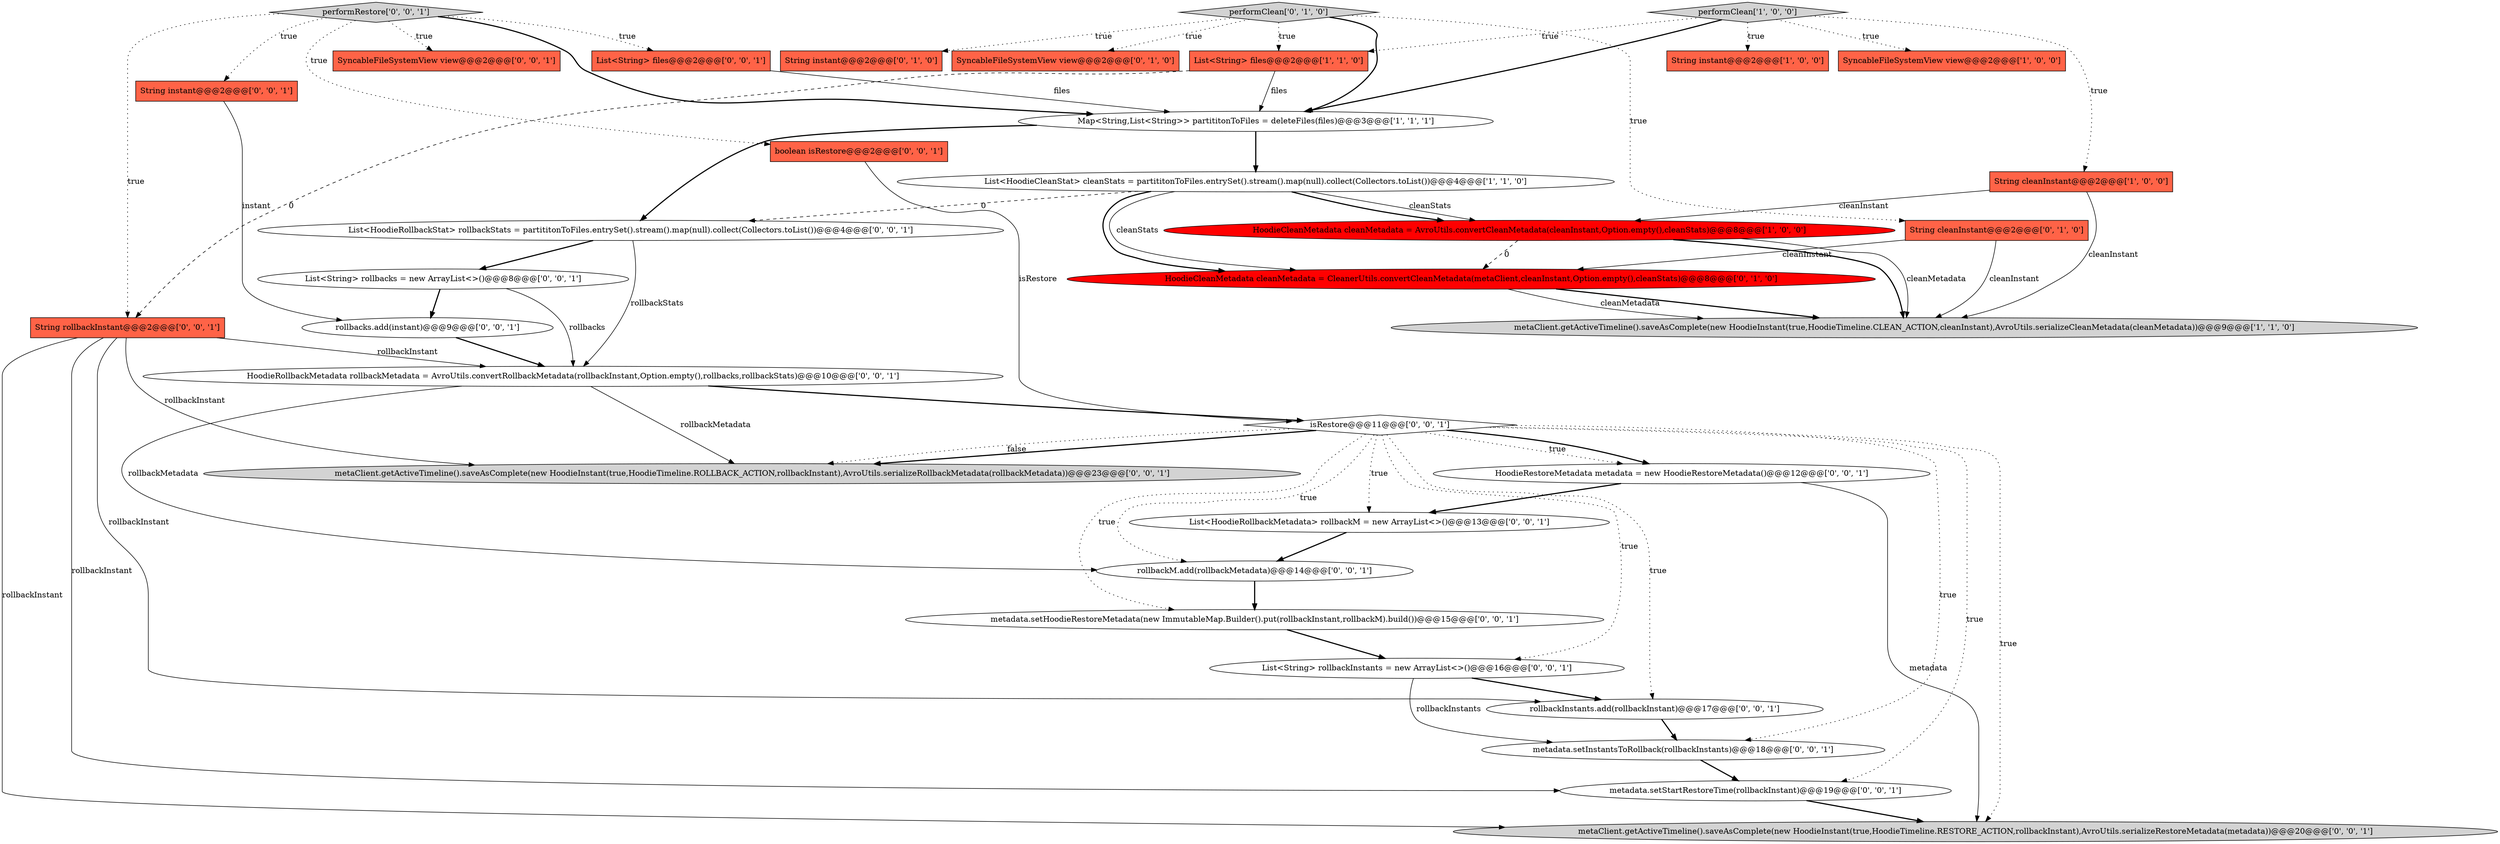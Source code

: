 digraph {
17 [style = filled, label = "HoodieRollbackMetadata rollbackMetadata = AvroUtils.convertRollbackMetadata(rollbackInstant,Option.empty(),rollbacks,rollbackStats)@@@10@@@['0', '0', '1']", fillcolor = white, shape = ellipse image = "AAA0AAABBB3BBB"];
33 [style = filled, label = "String instant@@@2@@@['0', '0', '1']", fillcolor = tomato, shape = box image = "AAA0AAABBB3BBB"];
21 [style = filled, label = "rollbacks.add(instant)@@@9@@@['0', '0', '1']", fillcolor = white, shape = ellipse image = "AAA0AAABBB3BBB"];
8 [style = filled, label = "HoodieCleanMetadata cleanMetadata = AvroUtils.convertCleanMetadata(cleanInstant,Option.empty(),cleanStats)@@@8@@@['1', '0', '0']", fillcolor = red, shape = ellipse image = "AAA1AAABBB1BBB"];
12 [style = filled, label = "String instant@@@2@@@['0', '1', '0']", fillcolor = tomato, shape = box image = "AAA0AAABBB2BBB"];
0 [style = filled, label = "performClean['1', '0', '0']", fillcolor = lightgray, shape = diamond image = "AAA0AAABBB1BBB"];
2 [style = filled, label = "String instant@@@2@@@['1', '0', '0']", fillcolor = tomato, shape = box image = "AAA0AAABBB1BBB"];
27 [style = filled, label = "List<String> rollbacks = new ArrayList<>()@@@8@@@['0', '0', '1']", fillcolor = white, shape = ellipse image = "AAA0AAABBB3BBB"];
14 [style = filled, label = "List<String> rollbackInstants = new ArrayList<>()@@@16@@@['0', '0', '1']", fillcolor = white, shape = ellipse image = "AAA0AAABBB3BBB"];
23 [style = filled, label = "metadata.setInstantsToRollback(rollbackInstants)@@@18@@@['0', '0', '1']", fillcolor = white, shape = ellipse image = "AAA0AAABBB3BBB"];
22 [style = filled, label = "isRestore@@@11@@@['0', '0', '1']", fillcolor = white, shape = diamond image = "AAA0AAABBB3BBB"];
11 [style = filled, label = "performClean['0', '1', '0']", fillcolor = lightgray, shape = diamond image = "AAA0AAABBB2BBB"];
32 [style = filled, label = "List<HoodieRollbackStat> rollbackStats = partititonToFiles.entrySet().stream().map(null).collect(Collectors.toList())@@@4@@@['0', '0', '1']", fillcolor = white, shape = ellipse image = "AAA0AAABBB3BBB"];
28 [style = filled, label = "performRestore['0', '0', '1']", fillcolor = lightgray, shape = diamond image = "AAA0AAABBB3BBB"];
6 [style = filled, label = "List<HoodieCleanStat> cleanStats = partititonToFiles.entrySet().stream().map(null).collect(Collectors.toList())@@@4@@@['1', '1', '0']", fillcolor = white, shape = ellipse image = "AAA0AAABBB1BBB"];
34 [style = filled, label = "String rollbackInstant@@@2@@@['0', '0', '1']", fillcolor = tomato, shape = box image = "AAA0AAABBB3BBB"];
31 [style = filled, label = "boolean isRestore@@@2@@@['0', '0', '1']", fillcolor = tomato, shape = box image = "AAA0AAABBB3BBB"];
30 [style = filled, label = "List<String> files@@@2@@@['0', '0', '1']", fillcolor = tomato, shape = box image = "AAA0AAABBB3BBB"];
4 [style = filled, label = "String cleanInstant@@@2@@@['1', '0', '0']", fillcolor = tomato, shape = box image = "AAA0AAABBB1BBB"];
1 [style = filled, label = "metaClient.getActiveTimeline().saveAsComplete(new HoodieInstant(true,HoodieTimeline.CLEAN_ACTION,cleanInstant),AvroUtils.serializeCleanMetadata(cleanMetadata))@@@9@@@['1', '1', '0']", fillcolor = lightgray, shape = ellipse image = "AAA0AAABBB1BBB"];
3 [style = filled, label = "Map<String,List<String>> partititonToFiles = deleteFiles(files)@@@3@@@['1', '1', '1']", fillcolor = white, shape = ellipse image = "AAA0AAABBB1BBB"];
16 [style = filled, label = "metadata.setStartRestoreTime(rollbackInstant)@@@19@@@['0', '0', '1']", fillcolor = white, shape = ellipse image = "AAA0AAABBB3BBB"];
19 [style = filled, label = "metadata.setHoodieRestoreMetadata(new ImmutableMap.Builder().put(rollbackInstant,rollbackM).build())@@@15@@@['0', '0', '1']", fillcolor = white, shape = ellipse image = "AAA0AAABBB3BBB"];
7 [style = filled, label = "List<String> files@@@2@@@['1', '1', '0']", fillcolor = tomato, shape = box image = "AAA0AAABBB1BBB"];
10 [style = filled, label = "String cleanInstant@@@2@@@['0', '1', '0']", fillcolor = tomato, shape = box image = "AAA0AAABBB2BBB"];
25 [style = filled, label = "metaClient.getActiveTimeline().saveAsComplete(new HoodieInstant(true,HoodieTimeline.RESTORE_ACTION,rollbackInstant),AvroUtils.serializeRestoreMetadata(metadata))@@@20@@@['0', '0', '1']", fillcolor = lightgray, shape = ellipse image = "AAA0AAABBB3BBB"];
20 [style = filled, label = "List<HoodieRollbackMetadata> rollbackM = new ArrayList<>()@@@13@@@['0', '0', '1']", fillcolor = white, shape = ellipse image = "AAA0AAABBB3BBB"];
5 [style = filled, label = "SyncableFileSystemView view@@@2@@@['1', '0', '0']", fillcolor = tomato, shape = box image = "AAA0AAABBB1BBB"];
26 [style = filled, label = "SyncableFileSystemView view@@@2@@@['0', '0', '1']", fillcolor = tomato, shape = box image = "AAA0AAABBB3BBB"];
9 [style = filled, label = "SyncableFileSystemView view@@@2@@@['0', '1', '0']", fillcolor = tomato, shape = box image = "AAA0AAABBB2BBB"];
13 [style = filled, label = "HoodieCleanMetadata cleanMetadata = CleanerUtils.convertCleanMetadata(metaClient,cleanInstant,Option.empty(),cleanStats)@@@8@@@['0', '1', '0']", fillcolor = red, shape = ellipse image = "AAA1AAABBB2BBB"];
24 [style = filled, label = "rollbackInstants.add(rollbackInstant)@@@17@@@['0', '0', '1']", fillcolor = white, shape = ellipse image = "AAA0AAABBB3BBB"];
29 [style = filled, label = "rollbackM.add(rollbackMetadata)@@@14@@@['0', '0', '1']", fillcolor = white, shape = ellipse image = "AAA0AAABBB3BBB"];
15 [style = filled, label = "metaClient.getActiveTimeline().saveAsComplete(new HoodieInstant(true,HoodieTimeline.ROLLBACK_ACTION,rollbackInstant),AvroUtils.serializeRollbackMetadata(rollbackMetadata))@@@23@@@['0', '0', '1']", fillcolor = lightgray, shape = ellipse image = "AAA0AAABBB3BBB"];
18 [style = filled, label = "HoodieRestoreMetadata metadata = new HoodieRestoreMetadata()@@@12@@@['0', '0', '1']", fillcolor = white, shape = ellipse image = "AAA0AAABBB3BBB"];
0->3 [style = bold, label=""];
18->25 [style = solid, label="metadata"];
14->24 [style = bold, label=""];
11->7 [style = dotted, label="true"];
22->29 [style = dotted, label="true"];
23->16 [style = bold, label=""];
28->31 [style = dotted, label="true"];
34->25 [style = solid, label="rollbackInstant"];
22->15 [style = bold, label=""];
0->5 [style = dotted, label="true"];
22->18 [style = dotted, label="true"];
22->19 [style = dotted, label="true"];
22->23 [style = dotted, label="true"];
20->29 [style = bold, label=""];
11->10 [style = dotted, label="true"];
28->33 [style = dotted, label="true"];
33->21 [style = solid, label="instant"];
6->32 [style = dashed, label="0"];
0->4 [style = dotted, label="true"];
34->24 [style = solid, label="rollbackInstant"];
11->12 [style = dotted, label="true"];
4->1 [style = solid, label="cleanInstant"];
4->8 [style = solid, label="cleanInstant"];
22->25 [style = dotted, label="true"];
3->6 [style = bold, label=""];
8->1 [style = solid, label="cleanMetadata"];
32->27 [style = bold, label=""];
16->25 [style = bold, label=""];
34->16 [style = solid, label="rollbackInstant"];
10->13 [style = solid, label="cleanInstant"];
34->17 [style = solid, label="rollbackInstant"];
11->9 [style = dotted, label="true"];
22->24 [style = dotted, label="true"];
7->3 [style = solid, label="files"];
32->17 [style = solid, label="rollbackStats"];
17->22 [style = bold, label=""];
13->1 [style = bold, label=""];
22->14 [style = dotted, label="true"];
14->23 [style = solid, label="rollbackInstants"];
8->13 [style = dashed, label="0"];
8->1 [style = bold, label=""];
28->30 [style = dotted, label="true"];
18->20 [style = bold, label=""];
22->18 [style = bold, label=""];
13->1 [style = solid, label="cleanMetadata"];
34->15 [style = solid, label="rollbackInstant"];
29->19 [style = bold, label=""];
19->14 [style = bold, label=""];
22->20 [style = dotted, label="true"];
11->3 [style = bold, label=""];
6->13 [style = solid, label="cleanStats"];
27->17 [style = solid, label="rollbacks"];
6->8 [style = solid, label="cleanStats"];
6->13 [style = bold, label=""];
6->8 [style = bold, label=""];
22->16 [style = dotted, label="true"];
28->26 [style = dotted, label="true"];
22->15 [style = dotted, label="false"];
28->3 [style = bold, label=""];
17->15 [style = solid, label="rollbackMetadata"];
0->2 [style = dotted, label="true"];
0->7 [style = dotted, label="true"];
3->32 [style = bold, label=""];
27->21 [style = bold, label=""];
21->17 [style = bold, label=""];
28->34 [style = dotted, label="true"];
7->34 [style = dashed, label="0"];
30->3 [style = solid, label="files"];
31->22 [style = solid, label="isRestore"];
17->29 [style = solid, label="rollbackMetadata"];
10->1 [style = solid, label="cleanInstant"];
24->23 [style = bold, label=""];
}
